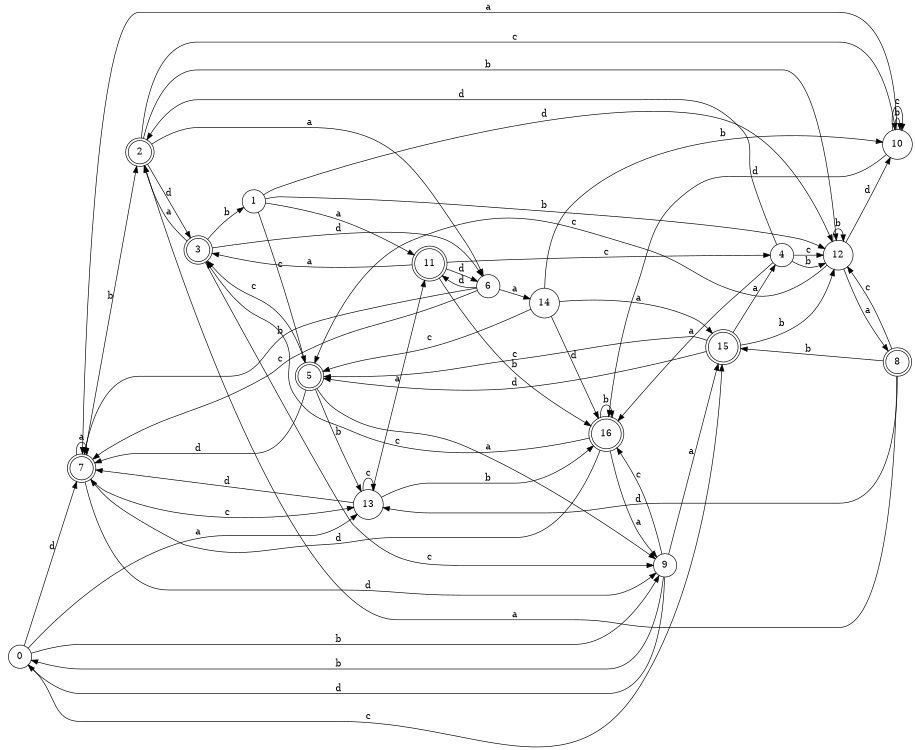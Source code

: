 digraph n14_2 {
__start0 [label="" shape="none"];

rankdir=LR;
size="8,5";

s0 [style="filled", color="black", fillcolor="white" shape="circle", label="0"];
s1 [style="filled", color="black", fillcolor="white" shape="circle", label="1"];
s2 [style="rounded,filled", color="black", fillcolor="white" shape="doublecircle", label="2"];
s3 [style="rounded,filled", color="black", fillcolor="white" shape="doublecircle", label="3"];
s4 [style="filled", color="black", fillcolor="white" shape="circle", label="4"];
s5 [style="rounded,filled", color="black", fillcolor="white" shape="doublecircle", label="5"];
s6 [style="filled", color="black", fillcolor="white" shape="circle", label="6"];
s7 [style="rounded,filled", color="black", fillcolor="white" shape="doublecircle", label="7"];
s8 [style="rounded,filled", color="black", fillcolor="white" shape="doublecircle", label="8"];
s9 [style="filled", color="black", fillcolor="white" shape="circle", label="9"];
s10 [style="filled", color="black", fillcolor="white" shape="circle", label="10"];
s11 [style="rounded,filled", color="black", fillcolor="white" shape="doublecircle", label="11"];
s12 [style="filled", color="black", fillcolor="white" shape="circle", label="12"];
s13 [style="filled", color="black", fillcolor="white" shape="circle", label="13"];
s14 [style="filled", color="black", fillcolor="white" shape="circle", label="14"];
s15 [style="rounded,filled", color="black", fillcolor="white" shape="doublecircle", label="15"];
s16 [style="rounded,filled", color="black", fillcolor="white" shape="doublecircle", label="16"];
s0 -> s13 [label="a"];
s0 -> s9 [label="b"];
s0 -> s15 [label="c"];
s0 -> s7 [label="d"];
s1 -> s11 [label="a"];
s1 -> s12 [label="b"];
s1 -> s5 [label="c"];
s1 -> s12 [label="d"];
s2 -> s6 [label="a"];
s2 -> s12 [label="b"];
s2 -> s10 [label="c"];
s2 -> s3 [label="d"];
s3 -> s2 [label="a"];
s3 -> s1 [label="b"];
s3 -> s9 [label="c"];
s3 -> s6 [label="d"];
s4 -> s16 [label="a"];
s4 -> s12 [label="b"];
s4 -> s12 [label="c"];
s4 -> s2 [label="d"];
s5 -> s9 [label="a"];
s5 -> s13 [label="b"];
s5 -> s3 [label="c"];
s5 -> s7 [label="d"];
s6 -> s14 [label="a"];
s6 -> s7 [label="b"];
s6 -> s7 [label="c"];
s6 -> s11 [label="d"];
s7 -> s7 [label="a"];
s7 -> s2 [label="b"];
s7 -> s13 [label="c"];
s7 -> s9 [label="d"];
s8 -> s2 [label="a"];
s8 -> s15 [label="b"];
s8 -> s12 [label="c"];
s8 -> s13 [label="d"];
s9 -> s15 [label="a"];
s9 -> s0 [label="b"];
s9 -> s16 [label="c"];
s9 -> s0 [label="d"];
s10 -> s7 [label="a"];
s10 -> s10 [label="b"];
s10 -> s10 [label="c"];
s10 -> s16 [label="d"];
s11 -> s3 [label="a"];
s11 -> s16 [label="b"];
s11 -> s4 [label="c"];
s11 -> s6 [label="d"];
s12 -> s8 [label="a"];
s12 -> s12 [label="b"];
s12 -> s5 [label="c"];
s12 -> s10 [label="d"];
s13 -> s11 [label="a"];
s13 -> s16 [label="b"];
s13 -> s13 [label="c"];
s13 -> s7 [label="d"];
s14 -> s15 [label="a"];
s14 -> s10 [label="b"];
s14 -> s5 [label="c"];
s14 -> s16 [label="d"];
s15 -> s4 [label="a"];
s15 -> s12 [label="b"];
s15 -> s5 [label="c"];
s15 -> s5 [label="d"];
s16 -> s9 [label="a"];
s16 -> s16 [label="b"];
s16 -> s3 [label="c"];
s16 -> s7 [label="d"];

}
